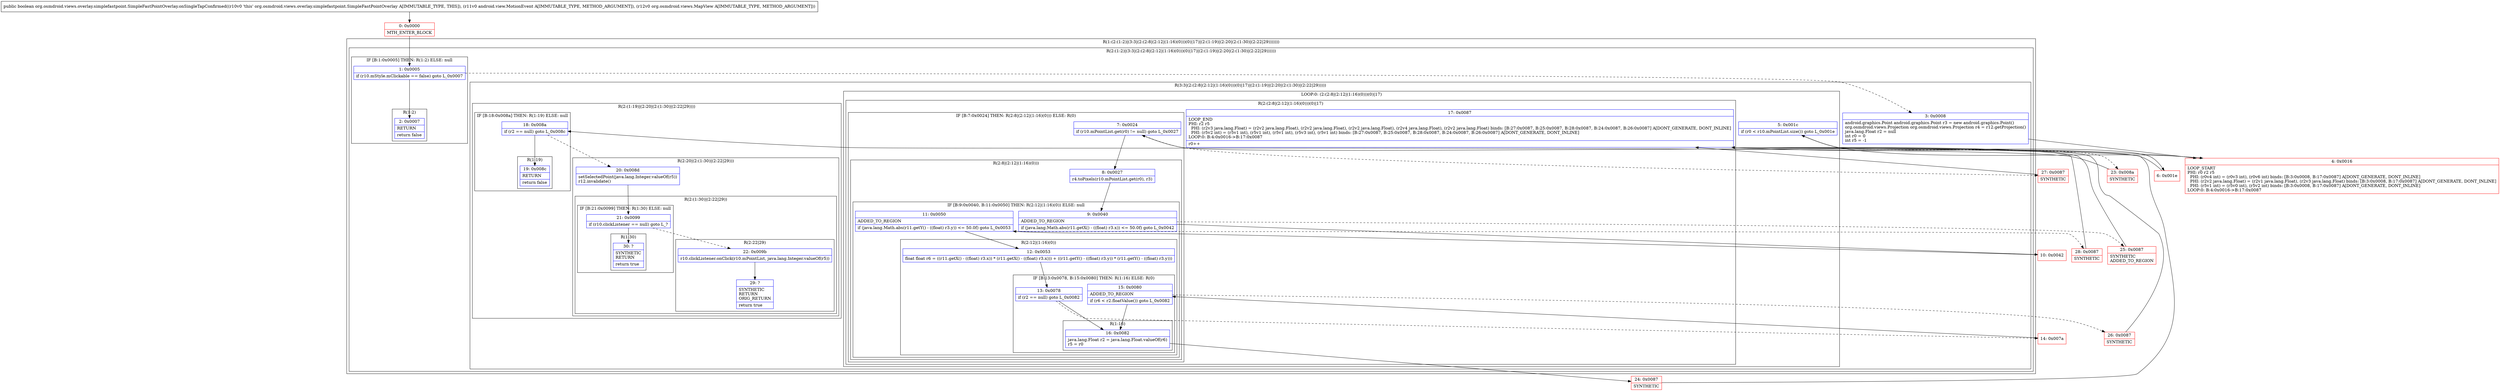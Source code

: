 digraph "CFG fororg.osmdroid.views.overlay.simplefastpoint.SimpleFastPointOverlay.onSingleTapConfirmed(Landroid\/view\/MotionEvent;Lorg\/osmdroid\/views\/MapView;)Z" {
subgraph cluster_Region_502338799 {
label = "R(1:(2:(1:2)|(3:3|(2:(2:8|(2:12|(1:16)(0)))(0)|17)|(2:(1:19)|(2:20|(2:(1:30)|(2:22|29)))))))";
node [shape=record,color=blue];
subgraph cluster_Region_6475303 {
label = "R(2:(1:2)|(3:3|(2:(2:8|(2:12|(1:16)(0)))(0)|17)|(2:(1:19)|(2:20|(2:(1:30)|(2:22|29))))))";
node [shape=record,color=blue];
subgraph cluster_IfRegion_1503778005 {
label = "IF [B:1:0x0005] THEN: R(1:2) ELSE: null";
node [shape=record,color=blue];
Node_1 [shape=record,label="{1\:\ 0x0005|if (r10.mStyle.mClickable == false) goto L_0x0007\l}"];
subgraph cluster_Region_1346434704 {
label = "R(1:2)";
node [shape=record,color=blue];
Node_2 [shape=record,label="{2\:\ 0x0007|RETURN\l|return false\l}"];
}
}
subgraph cluster_Region_1366952346 {
label = "R(3:3|(2:(2:8|(2:12|(1:16)(0)))(0)|17)|(2:(1:19)|(2:20|(2:(1:30)|(2:22|29)))))";
node [shape=record,color=blue];
Node_3 [shape=record,label="{3\:\ 0x0008|android.graphics.Point android.graphics.Point r3 = new android.graphics.Point()\lorg.osmdroid.views.Projection org.osmdroid.views.Projection r4 = r12.getProjection()\ljava.lang.Float r2 = null\lint r0 = 0\lint r5 = \-1\l}"];
subgraph cluster_LoopRegion_2054780189 {
label = "LOOP:0: (2:(2:8|(2:12|(1:16)(0)))(0)|17)";
node [shape=record,color=blue];
Node_5 [shape=record,label="{5\:\ 0x001c|if (r0 \< r10.mPointList.size()) goto L_0x001e\l}"];
subgraph cluster_Region_1354464073 {
label = "R(2:(2:8|(2:12|(1:16)(0)))(0)|17)";
node [shape=record,color=blue];
subgraph cluster_IfRegion_849288333 {
label = "IF [B:7:0x0024] THEN: R(2:8|(2:12|(1:16)(0))) ELSE: R(0)";
node [shape=record,color=blue];
Node_7 [shape=record,label="{7\:\ 0x0024|if (r10.mPointList.get(r0) != null) goto L_0x0027\l}"];
subgraph cluster_Region_588509756 {
label = "R(2:8|(2:12|(1:16)(0)))";
node [shape=record,color=blue];
Node_8 [shape=record,label="{8\:\ 0x0027|r4.toPixels(r10.mPointList.get(r0), r3)\l}"];
subgraph cluster_IfRegion_363517199 {
label = "IF [B:9:0x0040, B:11:0x0050] THEN: R(2:12|(1:16)(0)) ELSE: null";
node [shape=record,color=blue];
Node_9 [shape=record,label="{9\:\ 0x0040|ADDED_TO_REGION\l|if (java.lang.Math.abs(r11.getX() \- ((float) r3.x)) \<= 50.0f) goto L_0x0042\l}"];
Node_11 [shape=record,label="{11\:\ 0x0050|ADDED_TO_REGION\l|if (java.lang.Math.abs(r11.getY() \- ((float) r3.y)) \<= 50.0f) goto L_0x0053\l}"];
subgraph cluster_Region_277906595 {
label = "R(2:12|(1:16)(0))";
node [shape=record,color=blue];
Node_12 [shape=record,label="{12\:\ 0x0053|float float r6 = ((r11.getX() \- ((float) r3.x)) * (r11.getX() \- ((float) r3.x))) + ((r11.getY() \- ((float) r3.y)) * (r11.getY() \- ((float) r3.y)))\l}"];
subgraph cluster_IfRegion_756673528 {
label = "IF [B:13:0x0078, B:15:0x0080] THEN: R(1:16) ELSE: R(0)";
node [shape=record,color=blue];
Node_13 [shape=record,label="{13\:\ 0x0078|if (r2 == null) goto L_0x0082\l}"];
Node_15 [shape=record,label="{15\:\ 0x0080|ADDED_TO_REGION\l|if (r6 \< r2.floatValue()) goto L_0x0082\l}"];
subgraph cluster_Region_287799794 {
label = "R(1:16)";
node [shape=record,color=blue];
Node_16 [shape=record,label="{16\:\ 0x0082|java.lang.Float r2 = java.lang.Float.valueOf(r6)\lr5 = r0\l}"];
}
subgraph cluster_Region_1166267931 {
label = "R(0)";
node [shape=record,color=blue];
}
}
}
}
}
subgraph cluster_Region_1392917370 {
label = "R(0)";
node [shape=record,color=blue];
}
}
Node_17 [shape=record,label="{17\:\ 0x0087|LOOP_END\lPHI: r2 r5 \l  PHI: (r2v3 java.lang.Float) = (r2v2 java.lang.Float), (r2v2 java.lang.Float), (r2v2 java.lang.Float), (r2v4 java.lang.Float), (r2v2 java.lang.Float) binds: [B:27:0x0087, B:25:0x0087, B:28:0x0087, B:24:0x0087, B:26:0x0087] A[DONT_GENERATE, DONT_INLINE]\l  PHI: (r5v2 int) = (r5v1 int), (r5v1 int), (r5v1 int), (r5v3 int), (r5v1 int) binds: [B:27:0x0087, B:25:0x0087, B:28:0x0087, B:24:0x0087, B:26:0x0087] A[DONT_GENERATE, DONT_INLINE]\lLOOP:0: B:4:0x0016\-\>B:17:0x0087\l|r0++\l}"];
}
}
subgraph cluster_Region_81156787 {
label = "R(2:(1:19)|(2:20|(2:(1:30)|(2:22|29))))";
node [shape=record,color=blue];
subgraph cluster_IfRegion_1859670521 {
label = "IF [B:18:0x008a] THEN: R(1:19) ELSE: null";
node [shape=record,color=blue];
Node_18 [shape=record,label="{18\:\ 0x008a|if (r2 == null) goto L_0x008c\l}"];
subgraph cluster_Region_1408620751 {
label = "R(1:19)";
node [shape=record,color=blue];
Node_19 [shape=record,label="{19\:\ 0x008c|RETURN\l|return false\l}"];
}
}
subgraph cluster_Region_509924542 {
label = "R(2:20|(2:(1:30)|(2:22|29)))";
node [shape=record,color=blue];
Node_20 [shape=record,label="{20\:\ 0x008d|setSelectedPoint(java.lang.Integer.valueOf(r5))\lr12.invalidate()\l}"];
subgraph cluster_Region_144572324 {
label = "R(2:(1:30)|(2:22|29))";
node [shape=record,color=blue];
subgraph cluster_IfRegion_1789057062 {
label = "IF [B:21:0x0099] THEN: R(1:30) ELSE: null";
node [shape=record,color=blue];
Node_21 [shape=record,label="{21\:\ 0x0099|if (r10.clickListener == null) goto L_?\l}"];
subgraph cluster_Region_1545016323 {
label = "R(1:30)";
node [shape=record,color=blue];
Node_30 [shape=record,label="{30\:\ ?|SYNTHETIC\lRETURN\l|return true\l}"];
}
}
subgraph cluster_Region_788827122 {
label = "R(2:22|29)";
node [shape=record,color=blue];
Node_22 [shape=record,label="{22\:\ 0x009b|r10.clickListener.onClick(r10.mPointList, java.lang.Integer.valueOf(r5))\l}"];
Node_29 [shape=record,label="{29\:\ ?|SYNTHETIC\lRETURN\lORIG_RETURN\l|return true\l}"];
}
}
}
}
}
}
}
Node_0 [shape=record,color=red,label="{0\:\ 0x0000|MTH_ENTER_BLOCK\l}"];
Node_4 [shape=record,color=red,label="{4\:\ 0x0016|LOOP_START\lPHI: r0 r2 r5 \l  PHI: (r0v4 int) = (r0v3 int), (r0v6 int) binds: [B:3:0x0008, B:17:0x0087] A[DONT_GENERATE, DONT_INLINE]\l  PHI: (r2v2 java.lang.Float) = (r2v1 java.lang.Float), (r2v3 java.lang.Float) binds: [B:3:0x0008, B:17:0x0087] A[DONT_GENERATE, DONT_INLINE]\l  PHI: (r5v1 int) = (r5v0 int), (r5v2 int) binds: [B:3:0x0008, B:17:0x0087] A[DONT_GENERATE, DONT_INLINE]\lLOOP:0: B:4:0x0016\-\>B:17:0x0087\l}"];
Node_6 [shape=record,color=red,label="{6\:\ 0x001e}"];
Node_10 [shape=record,color=red,label="{10\:\ 0x0042}"];
Node_14 [shape=record,color=red,label="{14\:\ 0x007a}"];
Node_23 [shape=record,color=red,label="{23\:\ 0x008a|SYNTHETIC\l}"];
Node_24 [shape=record,color=red,label="{24\:\ 0x0087|SYNTHETIC\l}"];
Node_25 [shape=record,color=red,label="{25\:\ 0x0087|SYNTHETIC\lADDED_TO_REGION\l}"];
Node_26 [shape=record,color=red,label="{26\:\ 0x0087|SYNTHETIC\l}"];
Node_27 [shape=record,color=red,label="{27\:\ 0x0087|SYNTHETIC\l}"];
Node_28 [shape=record,color=red,label="{28\:\ 0x0087|SYNTHETIC\l}"];
MethodNode[shape=record,label="{public boolean org.osmdroid.views.overlay.simplefastpoint.SimpleFastPointOverlay.onSingleTapConfirmed((r10v0 'this' org.osmdroid.views.overlay.simplefastpoint.SimpleFastPointOverlay A[IMMUTABLE_TYPE, THIS]), (r11v0 android.view.MotionEvent A[IMMUTABLE_TYPE, METHOD_ARGUMENT]), (r12v0 org.osmdroid.views.MapView A[IMMUTABLE_TYPE, METHOD_ARGUMENT])) }"];
MethodNode -> Node_0;
Node_1 -> Node_2;
Node_1 -> Node_3[style=dashed];
Node_3 -> Node_4;
Node_5 -> Node_6;
Node_5 -> Node_23[style=dashed];
Node_7 -> Node_8;
Node_7 -> Node_27[style=dashed];
Node_8 -> Node_9;
Node_9 -> Node_10;
Node_9 -> Node_25[style=dashed];
Node_11 -> Node_12;
Node_11 -> Node_28[style=dashed];
Node_12 -> Node_13;
Node_13 -> Node_14[style=dashed];
Node_13 -> Node_16;
Node_15 -> Node_16;
Node_15 -> Node_26[style=dashed];
Node_16 -> Node_24;
Node_17 -> Node_4;
Node_18 -> Node_19;
Node_18 -> Node_20[style=dashed];
Node_20 -> Node_21;
Node_21 -> Node_22[style=dashed];
Node_21 -> Node_30;
Node_22 -> Node_29;
Node_0 -> Node_1;
Node_4 -> Node_5;
Node_6 -> Node_7;
Node_10 -> Node_11;
Node_14 -> Node_15;
Node_23 -> Node_18;
Node_24 -> Node_17;
Node_25 -> Node_17;
Node_26 -> Node_17;
Node_27 -> Node_17;
Node_28 -> Node_17;
}

